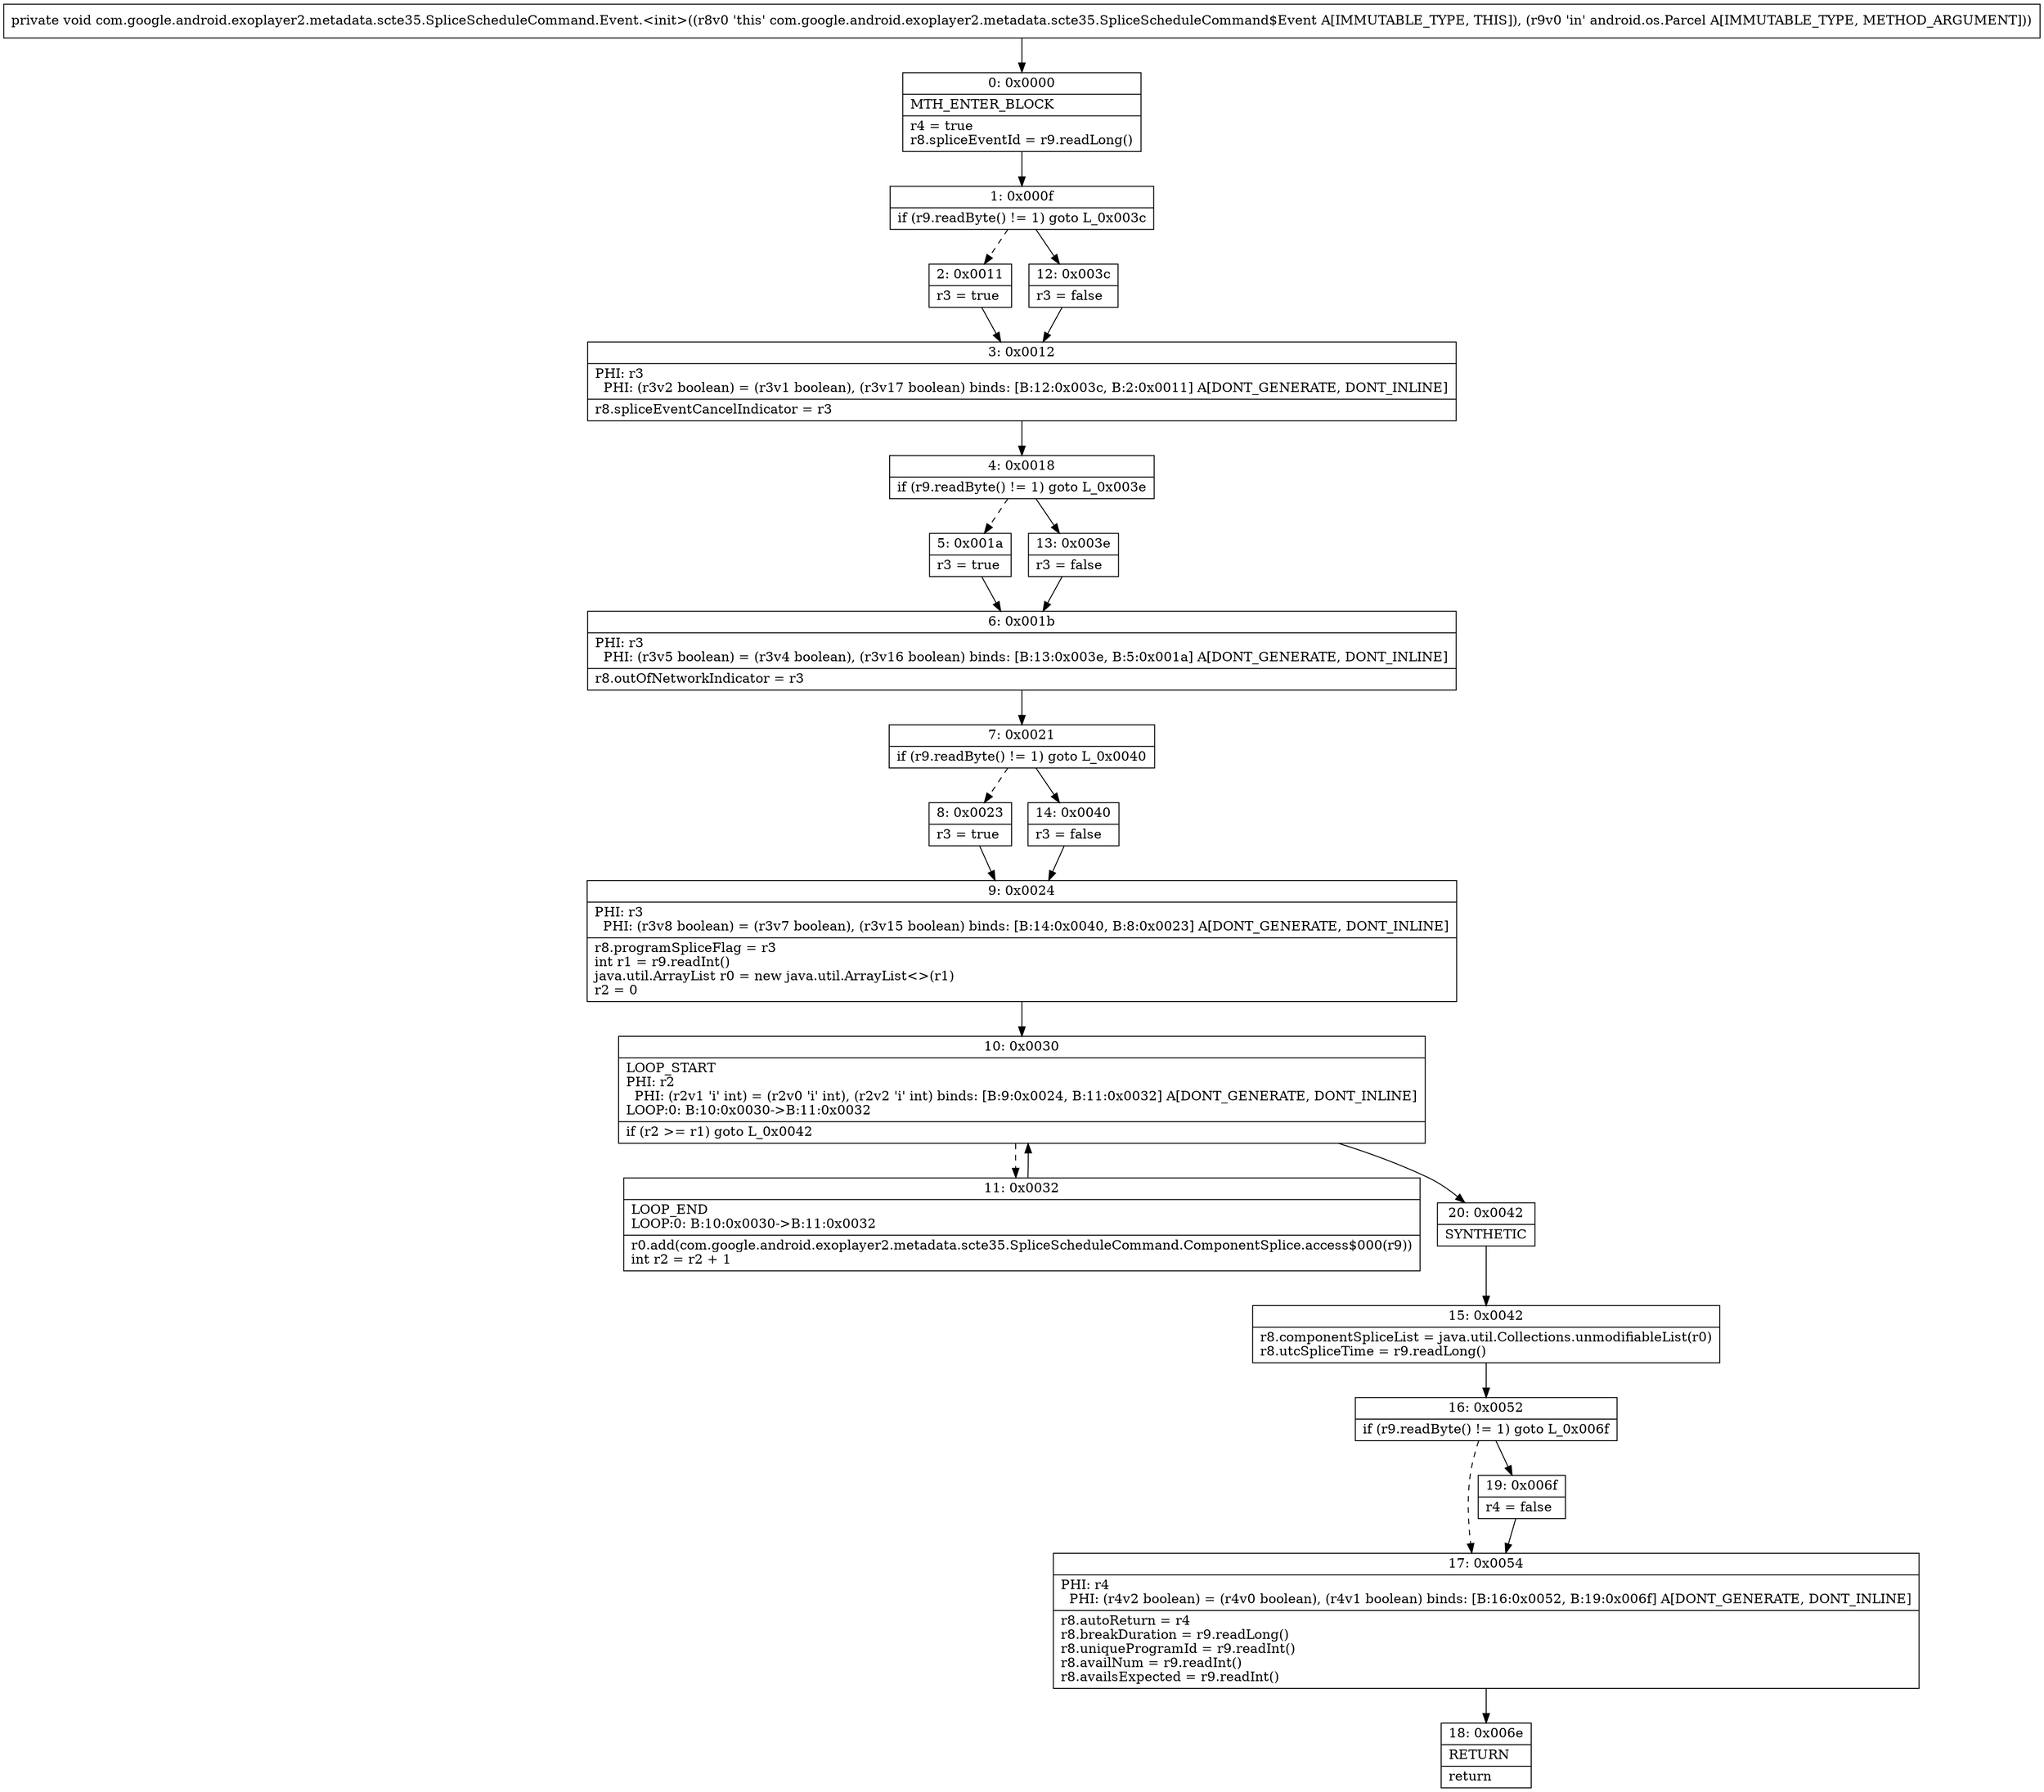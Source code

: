 digraph "CFG forcom.google.android.exoplayer2.metadata.scte35.SpliceScheduleCommand.Event.\<init\>(Landroid\/os\/Parcel;)V" {
Node_0 [shape=record,label="{0\:\ 0x0000|MTH_ENTER_BLOCK\l|r4 = true\lr8.spliceEventId = r9.readLong()\l}"];
Node_1 [shape=record,label="{1\:\ 0x000f|if (r9.readByte() != 1) goto L_0x003c\l}"];
Node_2 [shape=record,label="{2\:\ 0x0011|r3 = true\l}"];
Node_3 [shape=record,label="{3\:\ 0x0012|PHI: r3 \l  PHI: (r3v2 boolean) = (r3v1 boolean), (r3v17 boolean) binds: [B:12:0x003c, B:2:0x0011] A[DONT_GENERATE, DONT_INLINE]\l|r8.spliceEventCancelIndicator = r3\l}"];
Node_4 [shape=record,label="{4\:\ 0x0018|if (r9.readByte() != 1) goto L_0x003e\l}"];
Node_5 [shape=record,label="{5\:\ 0x001a|r3 = true\l}"];
Node_6 [shape=record,label="{6\:\ 0x001b|PHI: r3 \l  PHI: (r3v5 boolean) = (r3v4 boolean), (r3v16 boolean) binds: [B:13:0x003e, B:5:0x001a] A[DONT_GENERATE, DONT_INLINE]\l|r8.outOfNetworkIndicator = r3\l}"];
Node_7 [shape=record,label="{7\:\ 0x0021|if (r9.readByte() != 1) goto L_0x0040\l}"];
Node_8 [shape=record,label="{8\:\ 0x0023|r3 = true\l}"];
Node_9 [shape=record,label="{9\:\ 0x0024|PHI: r3 \l  PHI: (r3v8 boolean) = (r3v7 boolean), (r3v15 boolean) binds: [B:14:0x0040, B:8:0x0023] A[DONT_GENERATE, DONT_INLINE]\l|r8.programSpliceFlag = r3\lint r1 = r9.readInt()\ljava.util.ArrayList r0 = new java.util.ArrayList\<\>(r1)\lr2 = 0\l}"];
Node_10 [shape=record,label="{10\:\ 0x0030|LOOP_START\lPHI: r2 \l  PHI: (r2v1 'i' int) = (r2v0 'i' int), (r2v2 'i' int) binds: [B:9:0x0024, B:11:0x0032] A[DONT_GENERATE, DONT_INLINE]\lLOOP:0: B:10:0x0030\-\>B:11:0x0032\l|if (r2 \>= r1) goto L_0x0042\l}"];
Node_11 [shape=record,label="{11\:\ 0x0032|LOOP_END\lLOOP:0: B:10:0x0030\-\>B:11:0x0032\l|r0.add(com.google.android.exoplayer2.metadata.scte35.SpliceScheduleCommand.ComponentSplice.access$000(r9))\lint r2 = r2 + 1\l}"];
Node_12 [shape=record,label="{12\:\ 0x003c|r3 = false\l}"];
Node_13 [shape=record,label="{13\:\ 0x003e|r3 = false\l}"];
Node_14 [shape=record,label="{14\:\ 0x0040|r3 = false\l}"];
Node_15 [shape=record,label="{15\:\ 0x0042|r8.componentSpliceList = java.util.Collections.unmodifiableList(r0)\lr8.utcSpliceTime = r9.readLong()\l}"];
Node_16 [shape=record,label="{16\:\ 0x0052|if (r9.readByte() != 1) goto L_0x006f\l}"];
Node_17 [shape=record,label="{17\:\ 0x0054|PHI: r4 \l  PHI: (r4v2 boolean) = (r4v0 boolean), (r4v1 boolean) binds: [B:16:0x0052, B:19:0x006f] A[DONT_GENERATE, DONT_INLINE]\l|r8.autoReturn = r4\lr8.breakDuration = r9.readLong()\lr8.uniqueProgramId = r9.readInt()\lr8.availNum = r9.readInt()\lr8.availsExpected = r9.readInt()\l}"];
Node_18 [shape=record,label="{18\:\ 0x006e|RETURN\l|return\l}"];
Node_19 [shape=record,label="{19\:\ 0x006f|r4 = false\l}"];
Node_20 [shape=record,label="{20\:\ 0x0042|SYNTHETIC\l}"];
MethodNode[shape=record,label="{private void com.google.android.exoplayer2.metadata.scte35.SpliceScheduleCommand.Event.\<init\>((r8v0 'this' com.google.android.exoplayer2.metadata.scte35.SpliceScheduleCommand$Event A[IMMUTABLE_TYPE, THIS]), (r9v0 'in' android.os.Parcel A[IMMUTABLE_TYPE, METHOD_ARGUMENT])) }"];
MethodNode -> Node_0;
Node_0 -> Node_1;
Node_1 -> Node_2[style=dashed];
Node_1 -> Node_12;
Node_2 -> Node_3;
Node_3 -> Node_4;
Node_4 -> Node_5[style=dashed];
Node_4 -> Node_13;
Node_5 -> Node_6;
Node_6 -> Node_7;
Node_7 -> Node_8[style=dashed];
Node_7 -> Node_14;
Node_8 -> Node_9;
Node_9 -> Node_10;
Node_10 -> Node_11[style=dashed];
Node_10 -> Node_20;
Node_11 -> Node_10;
Node_12 -> Node_3;
Node_13 -> Node_6;
Node_14 -> Node_9;
Node_15 -> Node_16;
Node_16 -> Node_17[style=dashed];
Node_16 -> Node_19;
Node_17 -> Node_18;
Node_19 -> Node_17;
Node_20 -> Node_15;
}


